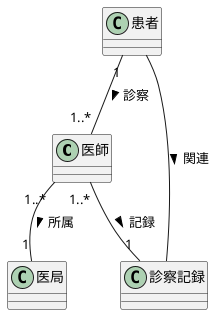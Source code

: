 @startuml
class 医師
class 患者
class 医局
class 診察記録

患者 "1"--"1..*" 医師:診察 >
医師 "1..*"--"1" 医局:所属 >
医師 "1..*"--"1" 診察記録:記録 >
患者 -- 診察記録:関連 >
@enduml